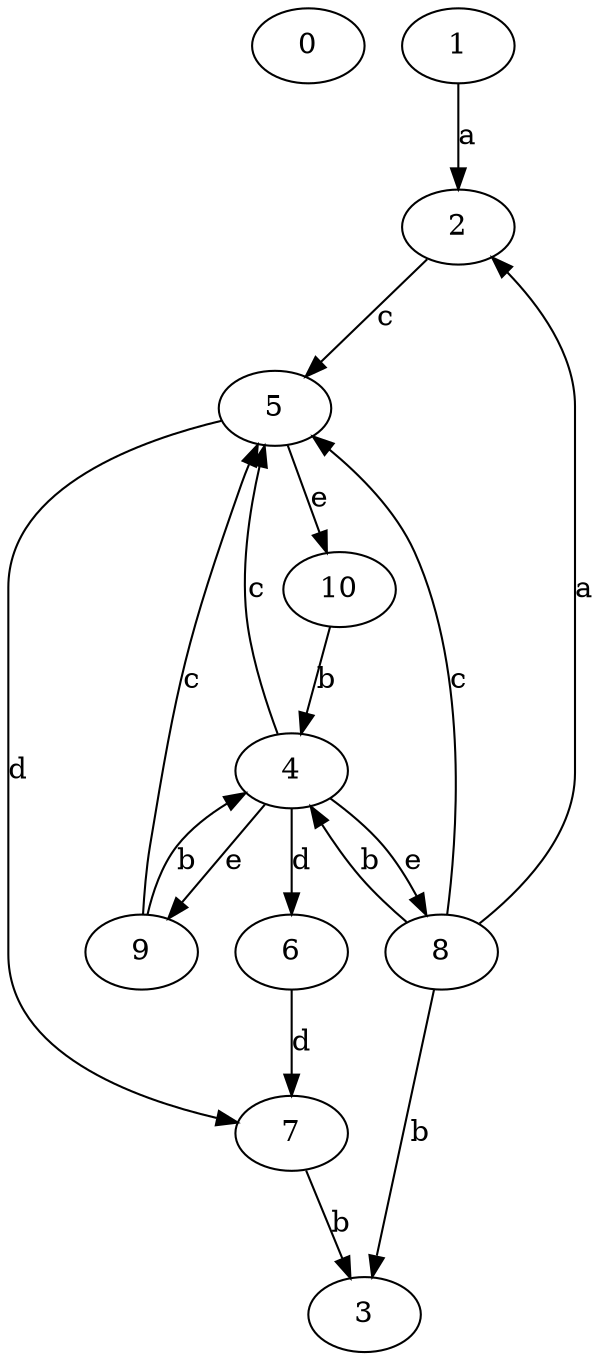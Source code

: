 strict digraph  {
0;
1;
2;
3;
4;
5;
6;
7;
8;
9;
10;
1 -> 2  [label=a];
2 -> 5  [label=c];
4 -> 5  [label=c];
4 -> 6  [label=d];
4 -> 8  [label=e];
4 -> 9  [label=e];
5 -> 7  [label=d];
5 -> 10  [label=e];
6 -> 7  [label=d];
7 -> 3  [label=b];
8 -> 2  [label=a];
8 -> 3  [label=b];
8 -> 4  [label=b];
8 -> 5  [label=c];
9 -> 4  [label=b];
9 -> 5  [label=c];
10 -> 4  [label=b];
}
